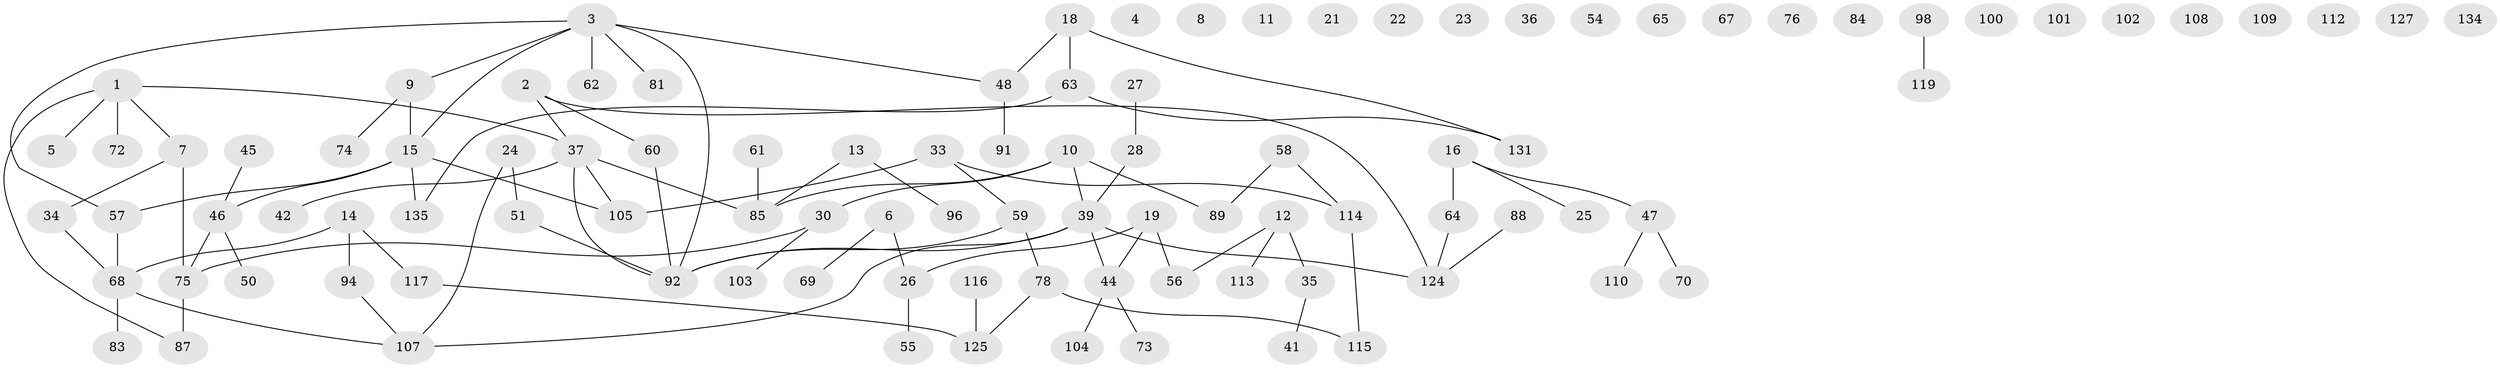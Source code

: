 // original degree distribution, {3: 0.25735294117647056, 2: 0.2426470588235294, 6: 0.014705882352941176, 0: 0.1323529411764706, 1: 0.27205882352941174, 4: 0.0661764705882353, 5: 0.014705882352941176}
// Generated by graph-tools (version 1.1) at 2025/41/03/06/25 10:41:23]
// undirected, 99 vertices, 96 edges
graph export_dot {
graph [start="1"]
  node [color=gray90,style=filled];
  1 [super="+111"];
  2 [super="+17"];
  3 [super="+130"];
  4;
  5 [super="+31"];
  6 [super="+32"];
  7;
  8 [super="+77"];
  9;
  10 [super="+40"];
  11;
  12 [super="+82"];
  13 [super="+43"];
  14 [super="+95"];
  15 [super="+29"];
  16 [super="+132"];
  18 [super="+52"];
  19 [super="+20"];
  21;
  22;
  23;
  24;
  25 [super="+90"];
  26 [super="+80"];
  27;
  28;
  30;
  33 [super="+38"];
  34;
  35 [super="+136"];
  36 [super="+53"];
  37 [super="+97"];
  39 [super="+123"];
  41 [super="+79"];
  42;
  44 [super="+49"];
  45;
  46 [super="+118"];
  47 [super="+66"];
  48;
  50 [super="+106"];
  51;
  54;
  55;
  56;
  57;
  58;
  59;
  60;
  61;
  62 [super="+126"];
  63 [super="+71"];
  64;
  65;
  67;
  68 [super="+86"];
  69;
  70;
  72;
  73;
  74;
  75 [super="+99"];
  76;
  78;
  81;
  83;
  84;
  85 [super="+133"];
  87;
  88;
  89;
  91;
  92 [super="+93"];
  94;
  96;
  98;
  100;
  101;
  102;
  103;
  104;
  105 [super="+129"];
  107 [super="+120"];
  108;
  109;
  110;
  112;
  113;
  114 [super="+122"];
  115;
  116;
  117;
  119 [super="+121"];
  124 [super="+128"];
  125;
  127;
  131;
  134;
  135;
  1 -- 7;
  1 -- 5;
  1 -- 72;
  1 -- 37;
  1 -- 87;
  2 -- 60;
  2 -- 124;
  2 -- 37;
  3 -- 48;
  3 -- 57;
  3 -- 81;
  3 -- 92;
  3 -- 9;
  3 -- 15;
  3 -- 62;
  6 -- 69;
  6 -- 26;
  7 -- 34;
  7 -- 75;
  9 -- 74;
  9 -- 15;
  10 -- 30;
  10 -- 39;
  10 -- 89;
  10 -- 85;
  12 -- 56;
  12 -- 113;
  12 -- 35;
  13 -- 96;
  13 -- 85;
  14 -- 68;
  14 -- 94;
  14 -- 117;
  15 -- 46;
  15 -- 135;
  15 -- 57;
  15 -- 105;
  16 -- 25;
  16 -- 64;
  16 -- 47;
  18 -- 48;
  18 -- 131;
  18 -- 63;
  19 -- 26;
  19 -- 56;
  19 -- 44;
  24 -- 51;
  24 -- 107;
  26 -- 55;
  27 -- 28;
  28 -- 39;
  30 -- 103;
  30 -- 75;
  33 -- 105;
  33 -- 114;
  33 -- 59;
  34 -- 68;
  35 -- 41;
  37 -- 42;
  37 -- 85;
  37 -- 92;
  37 -- 105;
  39 -- 44;
  39 -- 107;
  39 -- 124;
  39 -- 92;
  44 -- 104;
  44 -- 73;
  45 -- 46;
  46 -- 75;
  46 -- 50;
  47 -- 110;
  47 -- 70;
  48 -- 91;
  51 -- 92;
  57 -- 68;
  58 -- 89;
  58 -- 114;
  59 -- 78;
  59 -- 92;
  60 -- 92;
  61 -- 85;
  63 -- 135;
  63 -- 131;
  64 -- 124;
  68 -- 107;
  68 -- 83;
  75 -- 87;
  78 -- 115;
  78 -- 125;
  88 -- 124;
  94 -- 107;
  98 -- 119;
  114 -- 115;
  116 -- 125;
  117 -- 125;
}

